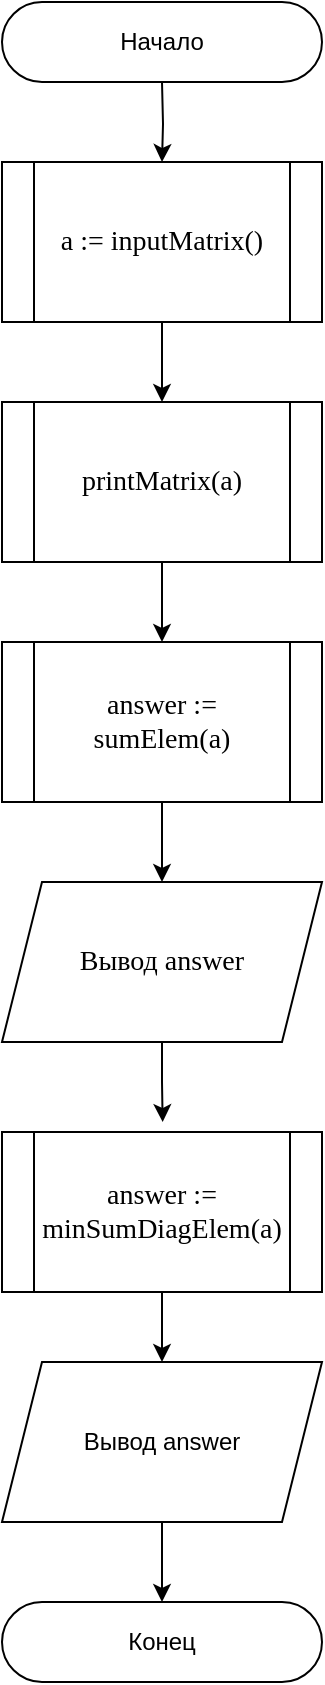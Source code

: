 <mxfile version="12.3.2" type="device" pages="1"><diagram id="ri74C4kT5yGMl6Ncem6s" name="Страница 1"><mxGraphModel dx="1422" dy="762" grid="1" gridSize="40" guides="1" tooltips="1" connect="1" arrows="1" fold="1" page="1" pageScale="1" pageWidth="827" pageHeight="1169" math="0" shadow="0"><root><mxCell id="0"/><mxCell id="1" parent="0"/><mxCell id="Da0aRFc4Hm8OXn0YRDEm-13" style="edgeStyle=orthogonalEdgeStyle;rounded=0;orthogonalLoop=1;jettySize=auto;html=1;exitX=0.5;exitY=1;exitDx=0;exitDy=0;exitPerimeter=0;entryX=0.5;entryY=0;entryDx=0;entryDy=0;" parent="1" target="Da0aRFc4Hm8OXn0YRDEm-12" edge="1"><mxGeometry relative="1" as="geometry"><mxPoint x="80" y="40" as="sourcePoint"/></mxGeometry></mxCell><mxCell id="Da0aRFc4Hm8OXn0YRDEm-15" style="edgeStyle=orthogonalEdgeStyle;rounded=0;orthogonalLoop=1;jettySize=auto;html=1;exitX=0.5;exitY=1;exitDx=0;exitDy=0;entryX=0.5;entryY=0;entryDx=0;entryDy=0;" parent="1" source="Da0aRFc4Hm8OXn0YRDEm-12" target="Da0aRFc4Hm8OXn0YRDEm-14" edge="1"><mxGeometry relative="1" as="geometry"/></mxCell><mxCell id="Da0aRFc4Hm8OXn0YRDEm-12" value="&lt;font style=&quot;font-size: 14px;&quot;&gt;a := inputMatrix()&lt;/font&gt;" style="shape=process;whiteSpace=wrap;html=1;backgroundOutline=1;fontSize=14;fontFamily=Times New Roman;" parent="1" vertex="1"><mxGeometry y="80" width="160" height="80" as="geometry"/></mxCell><mxCell id="Da0aRFc4Hm8OXn0YRDEm-20" style="edgeStyle=orthogonalEdgeStyle;rounded=0;orthogonalLoop=1;jettySize=auto;html=1;exitX=0.5;exitY=1;exitDx=0;exitDy=0;entryX=0.5;entryY=0;entryDx=0;entryDy=0;fontFamily=Times New Roman;fontSize=14;" parent="1" source="Da0aRFc4Hm8OXn0YRDEm-14" target="Da0aRFc4Hm8OXn0YRDEm-16" edge="1"><mxGeometry relative="1" as="geometry"/></mxCell><mxCell id="Da0aRFc4Hm8OXn0YRDEm-14" value="printMatrix(a)" style="shape=process;whiteSpace=wrap;html=1;backgroundOutline=1;fontSize=14;fontFamily=Times New Roman;" parent="1" vertex="1"><mxGeometry y="200" width="160" height="80" as="geometry"/></mxCell><mxCell id="Da0aRFc4Hm8OXn0YRDEm-21" style="edgeStyle=orthogonalEdgeStyle;rounded=0;orthogonalLoop=1;jettySize=auto;html=1;exitX=0.5;exitY=1;exitDx=0;exitDy=0;entryX=0.5;entryY=0;entryDx=0;entryDy=0;fontFamily=Times New Roman;fontSize=14;" parent="1" source="Da0aRFc4Hm8OXn0YRDEm-16" target="Da0aRFc4Hm8OXn0YRDEm-17" edge="1"><mxGeometry relative="1" as="geometry"/></mxCell><mxCell id="Da0aRFc4Hm8OXn0YRDEm-16" value="answer := sumElem(a)" style="shape=process;whiteSpace=wrap;html=1;backgroundOutline=1;fontSize=14;fontFamily=Times New Roman;" parent="1" vertex="1"><mxGeometry y="320" width="160" height="80" as="geometry"/></mxCell><mxCell id="Da0aRFc4Hm8OXn0YRDEm-22" style="edgeStyle=orthogonalEdgeStyle;rounded=0;orthogonalLoop=1;jettySize=auto;html=1;exitX=0.5;exitY=1;exitDx=0;exitDy=0;fontFamily=Times New Roman;fontSize=14;" parent="1" source="Da0aRFc4Hm8OXn0YRDEm-17" edge="1"><mxGeometry relative="1" as="geometry"><mxPoint x="80.333" y="560" as="targetPoint"/></mxGeometry></mxCell><mxCell id="Da0aRFc4Hm8OXn0YRDEm-17" value="Вывод answer" style="shape=parallelogram;perimeter=parallelogramPerimeter;whiteSpace=wrap;html=1;fixedSize=1;fontSize=14;fontFamily=Times New Roman;" parent="1" vertex="1"><mxGeometry y="440" width="160" height="80" as="geometry"/></mxCell><mxCell id="Da0aRFc4Hm8OXn0YRDEm-23" style="edgeStyle=orthogonalEdgeStyle;rounded=0;orthogonalLoop=1;jettySize=auto;html=1;exitX=0.5;exitY=1;exitDx=0;exitDy=0;entryX=0.5;entryY=0;entryDx=0;entryDy=0;fontFamily=Times New Roman;fontSize=14;" parent="1" source="Da0aRFc4Hm8OXn0YRDEm-18" target="Da0aRFc4Hm8OXn0YRDEm-19" edge="1"><mxGeometry relative="1" as="geometry"/></mxCell><mxCell id="Da0aRFc4Hm8OXn0YRDEm-18" value="&lt;font style=&quot;font-size: 14px&quot;&gt;answer := minSumDiagElem(a)&lt;/font&gt;" style="shape=process;whiteSpace=wrap;html=1;backgroundOutline=1;fontFamily=Times New Roman;" parent="1" vertex="1"><mxGeometry y="565" width="160" height="80" as="geometry"/></mxCell><mxCell id="Da0aRFc4Hm8OXn0YRDEm-24" style="edgeStyle=orthogonalEdgeStyle;rounded=0;orthogonalLoop=1;jettySize=auto;html=1;exitX=0.5;exitY=1;exitDx=0;exitDy=0;entryX=0.5;entryY=0;entryDx=0;entryDy=0;entryPerimeter=0;fontFamily=Times New Roman;fontSize=14;" parent="1" source="Da0aRFc4Hm8OXn0YRDEm-19" edge="1"><mxGeometry relative="1" as="geometry"><mxPoint x="80" y="800" as="targetPoint"/></mxGeometry></mxCell><mxCell id="Da0aRFc4Hm8OXn0YRDEm-19" value="Вывод answer" style="shape=parallelogram;perimeter=parallelogramPerimeter;whiteSpace=wrap;html=1;fixedSize=1;" parent="1" vertex="1"><mxGeometry y="680" width="160" height="80" as="geometry"/></mxCell><mxCell id="j-FaTpMrl3jhRXwVNJV4-22" value="Начало" style="rounded=1;whiteSpace=wrap;html=1;perimeterSpacing=0;arcSize=50;" vertex="1" parent="1"><mxGeometry width="160" height="40" as="geometry"/></mxCell><mxCell id="j-FaTpMrl3jhRXwVNJV4-24" value="Конец" style="rounded=1;whiteSpace=wrap;html=1;perimeterSpacing=0;arcSize=50;" vertex="1" parent="1"><mxGeometry y="800" width="160" height="40" as="geometry"/></mxCell></root></mxGraphModel></diagram></mxfile>
